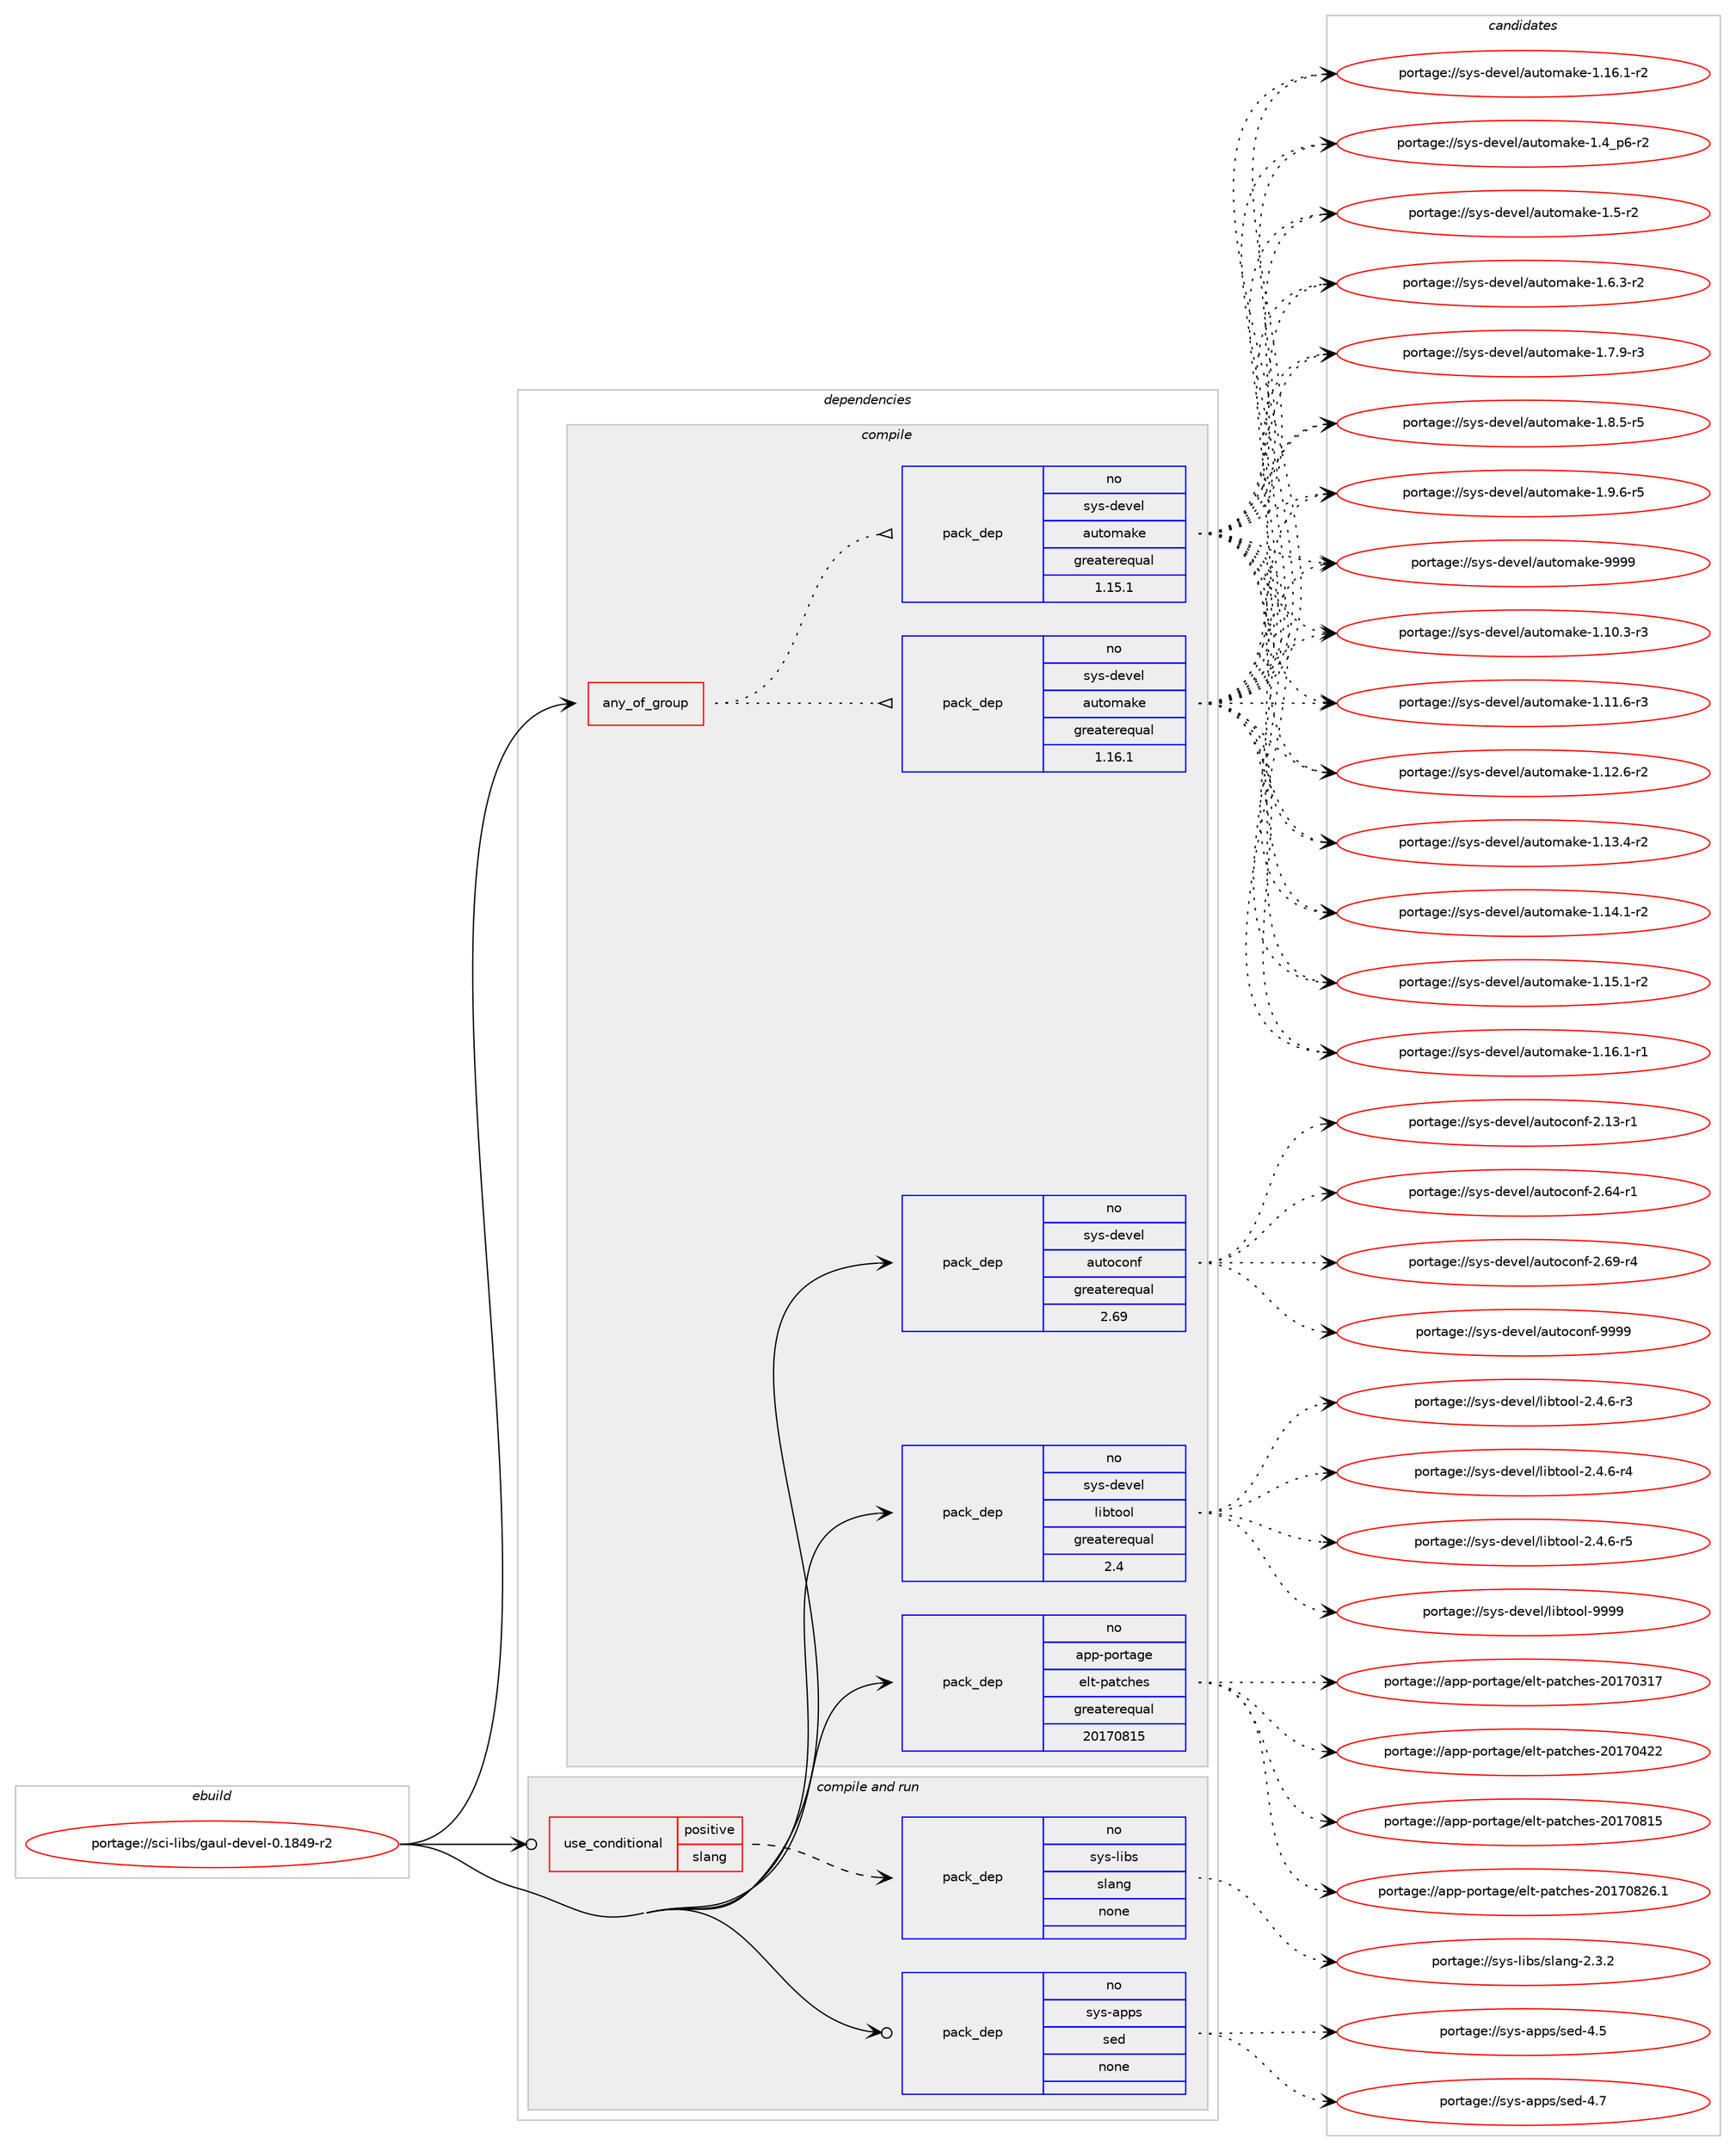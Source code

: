 digraph prolog {

# *************
# Graph options
# *************

newrank=true;
concentrate=true;
compound=true;
graph [rankdir=LR,fontname=Helvetica,fontsize=10,ranksep=1.5];#, ranksep=2.5, nodesep=0.2];
edge  [arrowhead=vee];
node  [fontname=Helvetica,fontsize=10];

# **********
# The ebuild
# **********

subgraph cluster_leftcol {
color=gray;
rank=same;
label=<<i>ebuild</i>>;
id [label="portage://sci-libs/gaul-devel-0.1849-r2", color=red, width=4, href="../sci-libs/gaul-devel-0.1849-r2.svg"];
}

# ****************
# The dependencies
# ****************

subgraph cluster_midcol {
color=gray;
label=<<i>dependencies</i>>;
subgraph cluster_compile {
fillcolor="#eeeeee";
style=filled;
label=<<i>compile</i>>;
subgraph any6404 {
dependency389773 [label=<<TABLE BORDER="0" CELLBORDER="1" CELLSPACING="0" CELLPADDING="4"><TR><TD CELLPADDING="10">any_of_group</TD></TR></TABLE>>, shape=none, color=red];subgraph pack286704 {
dependency389774 [label=<<TABLE BORDER="0" CELLBORDER="1" CELLSPACING="0" CELLPADDING="4" WIDTH="220"><TR><TD ROWSPAN="6" CELLPADDING="30">pack_dep</TD></TR><TR><TD WIDTH="110">no</TD></TR><TR><TD>sys-devel</TD></TR><TR><TD>automake</TD></TR><TR><TD>greaterequal</TD></TR><TR><TD>1.16.1</TD></TR></TABLE>>, shape=none, color=blue];
}
dependency389773:e -> dependency389774:w [weight=20,style="dotted",arrowhead="oinv"];
subgraph pack286705 {
dependency389775 [label=<<TABLE BORDER="0" CELLBORDER="1" CELLSPACING="0" CELLPADDING="4" WIDTH="220"><TR><TD ROWSPAN="6" CELLPADDING="30">pack_dep</TD></TR><TR><TD WIDTH="110">no</TD></TR><TR><TD>sys-devel</TD></TR><TR><TD>automake</TD></TR><TR><TD>greaterequal</TD></TR><TR><TD>1.15.1</TD></TR></TABLE>>, shape=none, color=blue];
}
dependency389773:e -> dependency389775:w [weight=20,style="dotted",arrowhead="oinv"];
}
id:e -> dependency389773:w [weight=20,style="solid",arrowhead="vee"];
subgraph pack286706 {
dependency389776 [label=<<TABLE BORDER="0" CELLBORDER="1" CELLSPACING="0" CELLPADDING="4" WIDTH="220"><TR><TD ROWSPAN="6" CELLPADDING="30">pack_dep</TD></TR><TR><TD WIDTH="110">no</TD></TR><TR><TD>app-portage</TD></TR><TR><TD>elt-patches</TD></TR><TR><TD>greaterequal</TD></TR><TR><TD>20170815</TD></TR></TABLE>>, shape=none, color=blue];
}
id:e -> dependency389776:w [weight=20,style="solid",arrowhead="vee"];
subgraph pack286707 {
dependency389777 [label=<<TABLE BORDER="0" CELLBORDER="1" CELLSPACING="0" CELLPADDING="4" WIDTH="220"><TR><TD ROWSPAN="6" CELLPADDING="30">pack_dep</TD></TR><TR><TD WIDTH="110">no</TD></TR><TR><TD>sys-devel</TD></TR><TR><TD>autoconf</TD></TR><TR><TD>greaterequal</TD></TR><TR><TD>2.69</TD></TR></TABLE>>, shape=none, color=blue];
}
id:e -> dependency389777:w [weight=20,style="solid",arrowhead="vee"];
subgraph pack286708 {
dependency389778 [label=<<TABLE BORDER="0" CELLBORDER="1" CELLSPACING="0" CELLPADDING="4" WIDTH="220"><TR><TD ROWSPAN="6" CELLPADDING="30">pack_dep</TD></TR><TR><TD WIDTH="110">no</TD></TR><TR><TD>sys-devel</TD></TR><TR><TD>libtool</TD></TR><TR><TD>greaterequal</TD></TR><TR><TD>2.4</TD></TR></TABLE>>, shape=none, color=blue];
}
id:e -> dependency389778:w [weight=20,style="solid",arrowhead="vee"];
}
subgraph cluster_compileandrun {
fillcolor="#eeeeee";
style=filled;
label=<<i>compile and run</i>>;
subgraph cond96459 {
dependency389779 [label=<<TABLE BORDER="0" CELLBORDER="1" CELLSPACING="0" CELLPADDING="4"><TR><TD ROWSPAN="3" CELLPADDING="10">use_conditional</TD></TR><TR><TD>positive</TD></TR><TR><TD>slang</TD></TR></TABLE>>, shape=none, color=red];
subgraph pack286709 {
dependency389780 [label=<<TABLE BORDER="0" CELLBORDER="1" CELLSPACING="0" CELLPADDING="4" WIDTH="220"><TR><TD ROWSPAN="6" CELLPADDING="30">pack_dep</TD></TR><TR><TD WIDTH="110">no</TD></TR><TR><TD>sys-libs</TD></TR><TR><TD>slang</TD></TR><TR><TD>none</TD></TR><TR><TD></TD></TR></TABLE>>, shape=none, color=blue];
}
dependency389779:e -> dependency389780:w [weight=20,style="dashed",arrowhead="vee"];
}
id:e -> dependency389779:w [weight=20,style="solid",arrowhead="odotvee"];
subgraph pack286710 {
dependency389781 [label=<<TABLE BORDER="0" CELLBORDER="1" CELLSPACING="0" CELLPADDING="4" WIDTH="220"><TR><TD ROWSPAN="6" CELLPADDING="30">pack_dep</TD></TR><TR><TD WIDTH="110">no</TD></TR><TR><TD>sys-apps</TD></TR><TR><TD>sed</TD></TR><TR><TD>none</TD></TR><TR><TD></TD></TR></TABLE>>, shape=none, color=blue];
}
id:e -> dependency389781:w [weight=20,style="solid",arrowhead="odotvee"];
}
subgraph cluster_run {
fillcolor="#eeeeee";
style=filled;
label=<<i>run</i>>;
}
}

# **************
# The candidates
# **************

subgraph cluster_choices {
rank=same;
color=gray;
label=<<i>candidates</i>>;

subgraph choice286704 {
color=black;
nodesep=1;
choiceportage11512111545100101118101108479711711611110997107101454946494846514511451 [label="portage://sys-devel/automake-1.10.3-r3", color=red, width=4,href="../sys-devel/automake-1.10.3-r3.svg"];
choiceportage11512111545100101118101108479711711611110997107101454946494946544511451 [label="portage://sys-devel/automake-1.11.6-r3", color=red, width=4,href="../sys-devel/automake-1.11.6-r3.svg"];
choiceportage11512111545100101118101108479711711611110997107101454946495046544511450 [label="portage://sys-devel/automake-1.12.6-r2", color=red, width=4,href="../sys-devel/automake-1.12.6-r2.svg"];
choiceportage11512111545100101118101108479711711611110997107101454946495146524511450 [label="portage://sys-devel/automake-1.13.4-r2", color=red, width=4,href="../sys-devel/automake-1.13.4-r2.svg"];
choiceportage11512111545100101118101108479711711611110997107101454946495246494511450 [label="portage://sys-devel/automake-1.14.1-r2", color=red, width=4,href="../sys-devel/automake-1.14.1-r2.svg"];
choiceportage11512111545100101118101108479711711611110997107101454946495346494511450 [label="portage://sys-devel/automake-1.15.1-r2", color=red, width=4,href="../sys-devel/automake-1.15.1-r2.svg"];
choiceportage11512111545100101118101108479711711611110997107101454946495446494511449 [label="portage://sys-devel/automake-1.16.1-r1", color=red, width=4,href="../sys-devel/automake-1.16.1-r1.svg"];
choiceportage11512111545100101118101108479711711611110997107101454946495446494511450 [label="portage://sys-devel/automake-1.16.1-r2", color=red, width=4,href="../sys-devel/automake-1.16.1-r2.svg"];
choiceportage115121115451001011181011084797117116111109971071014549465295112544511450 [label="portage://sys-devel/automake-1.4_p6-r2", color=red, width=4,href="../sys-devel/automake-1.4_p6-r2.svg"];
choiceportage11512111545100101118101108479711711611110997107101454946534511450 [label="portage://sys-devel/automake-1.5-r2", color=red, width=4,href="../sys-devel/automake-1.5-r2.svg"];
choiceportage115121115451001011181011084797117116111109971071014549465446514511450 [label="portage://sys-devel/automake-1.6.3-r2", color=red, width=4,href="../sys-devel/automake-1.6.3-r2.svg"];
choiceportage115121115451001011181011084797117116111109971071014549465546574511451 [label="portage://sys-devel/automake-1.7.9-r3", color=red, width=4,href="../sys-devel/automake-1.7.9-r3.svg"];
choiceportage115121115451001011181011084797117116111109971071014549465646534511453 [label="portage://sys-devel/automake-1.8.5-r5", color=red, width=4,href="../sys-devel/automake-1.8.5-r5.svg"];
choiceportage115121115451001011181011084797117116111109971071014549465746544511453 [label="portage://sys-devel/automake-1.9.6-r5", color=red, width=4,href="../sys-devel/automake-1.9.6-r5.svg"];
choiceportage115121115451001011181011084797117116111109971071014557575757 [label="portage://sys-devel/automake-9999", color=red, width=4,href="../sys-devel/automake-9999.svg"];
dependency389774:e -> choiceportage11512111545100101118101108479711711611110997107101454946494846514511451:w [style=dotted,weight="100"];
dependency389774:e -> choiceportage11512111545100101118101108479711711611110997107101454946494946544511451:w [style=dotted,weight="100"];
dependency389774:e -> choiceportage11512111545100101118101108479711711611110997107101454946495046544511450:w [style=dotted,weight="100"];
dependency389774:e -> choiceportage11512111545100101118101108479711711611110997107101454946495146524511450:w [style=dotted,weight="100"];
dependency389774:e -> choiceportage11512111545100101118101108479711711611110997107101454946495246494511450:w [style=dotted,weight="100"];
dependency389774:e -> choiceportage11512111545100101118101108479711711611110997107101454946495346494511450:w [style=dotted,weight="100"];
dependency389774:e -> choiceportage11512111545100101118101108479711711611110997107101454946495446494511449:w [style=dotted,weight="100"];
dependency389774:e -> choiceportage11512111545100101118101108479711711611110997107101454946495446494511450:w [style=dotted,weight="100"];
dependency389774:e -> choiceportage115121115451001011181011084797117116111109971071014549465295112544511450:w [style=dotted,weight="100"];
dependency389774:e -> choiceportage11512111545100101118101108479711711611110997107101454946534511450:w [style=dotted,weight="100"];
dependency389774:e -> choiceportage115121115451001011181011084797117116111109971071014549465446514511450:w [style=dotted,weight="100"];
dependency389774:e -> choiceportage115121115451001011181011084797117116111109971071014549465546574511451:w [style=dotted,weight="100"];
dependency389774:e -> choiceportage115121115451001011181011084797117116111109971071014549465646534511453:w [style=dotted,weight="100"];
dependency389774:e -> choiceportage115121115451001011181011084797117116111109971071014549465746544511453:w [style=dotted,weight="100"];
dependency389774:e -> choiceportage115121115451001011181011084797117116111109971071014557575757:w [style=dotted,weight="100"];
}
subgraph choice286705 {
color=black;
nodesep=1;
choiceportage11512111545100101118101108479711711611110997107101454946494846514511451 [label="portage://sys-devel/automake-1.10.3-r3", color=red, width=4,href="../sys-devel/automake-1.10.3-r3.svg"];
choiceportage11512111545100101118101108479711711611110997107101454946494946544511451 [label="portage://sys-devel/automake-1.11.6-r3", color=red, width=4,href="../sys-devel/automake-1.11.6-r3.svg"];
choiceportage11512111545100101118101108479711711611110997107101454946495046544511450 [label="portage://sys-devel/automake-1.12.6-r2", color=red, width=4,href="../sys-devel/automake-1.12.6-r2.svg"];
choiceportage11512111545100101118101108479711711611110997107101454946495146524511450 [label="portage://sys-devel/automake-1.13.4-r2", color=red, width=4,href="../sys-devel/automake-1.13.4-r2.svg"];
choiceportage11512111545100101118101108479711711611110997107101454946495246494511450 [label="portage://sys-devel/automake-1.14.1-r2", color=red, width=4,href="../sys-devel/automake-1.14.1-r2.svg"];
choiceportage11512111545100101118101108479711711611110997107101454946495346494511450 [label="portage://sys-devel/automake-1.15.1-r2", color=red, width=4,href="../sys-devel/automake-1.15.1-r2.svg"];
choiceportage11512111545100101118101108479711711611110997107101454946495446494511449 [label="portage://sys-devel/automake-1.16.1-r1", color=red, width=4,href="../sys-devel/automake-1.16.1-r1.svg"];
choiceportage11512111545100101118101108479711711611110997107101454946495446494511450 [label="portage://sys-devel/automake-1.16.1-r2", color=red, width=4,href="../sys-devel/automake-1.16.1-r2.svg"];
choiceportage115121115451001011181011084797117116111109971071014549465295112544511450 [label="portage://sys-devel/automake-1.4_p6-r2", color=red, width=4,href="../sys-devel/automake-1.4_p6-r2.svg"];
choiceportage11512111545100101118101108479711711611110997107101454946534511450 [label="portage://sys-devel/automake-1.5-r2", color=red, width=4,href="../sys-devel/automake-1.5-r2.svg"];
choiceportage115121115451001011181011084797117116111109971071014549465446514511450 [label="portage://sys-devel/automake-1.6.3-r2", color=red, width=4,href="../sys-devel/automake-1.6.3-r2.svg"];
choiceportage115121115451001011181011084797117116111109971071014549465546574511451 [label="portage://sys-devel/automake-1.7.9-r3", color=red, width=4,href="../sys-devel/automake-1.7.9-r3.svg"];
choiceportage115121115451001011181011084797117116111109971071014549465646534511453 [label="portage://sys-devel/automake-1.8.5-r5", color=red, width=4,href="../sys-devel/automake-1.8.5-r5.svg"];
choiceportage115121115451001011181011084797117116111109971071014549465746544511453 [label="portage://sys-devel/automake-1.9.6-r5", color=red, width=4,href="../sys-devel/automake-1.9.6-r5.svg"];
choiceportage115121115451001011181011084797117116111109971071014557575757 [label="portage://sys-devel/automake-9999", color=red, width=4,href="../sys-devel/automake-9999.svg"];
dependency389775:e -> choiceportage11512111545100101118101108479711711611110997107101454946494846514511451:w [style=dotted,weight="100"];
dependency389775:e -> choiceportage11512111545100101118101108479711711611110997107101454946494946544511451:w [style=dotted,weight="100"];
dependency389775:e -> choiceportage11512111545100101118101108479711711611110997107101454946495046544511450:w [style=dotted,weight="100"];
dependency389775:e -> choiceportage11512111545100101118101108479711711611110997107101454946495146524511450:w [style=dotted,weight="100"];
dependency389775:e -> choiceportage11512111545100101118101108479711711611110997107101454946495246494511450:w [style=dotted,weight="100"];
dependency389775:e -> choiceportage11512111545100101118101108479711711611110997107101454946495346494511450:w [style=dotted,weight="100"];
dependency389775:e -> choiceportage11512111545100101118101108479711711611110997107101454946495446494511449:w [style=dotted,weight="100"];
dependency389775:e -> choiceportage11512111545100101118101108479711711611110997107101454946495446494511450:w [style=dotted,weight="100"];
dependency389775:e -> choiceportage115121115451001011181011084797117116111109971071014549465295112544511450:w [style=dotted,weight="100"];
dependency389775:e -> choiceportage11512111545100101118101108479711711611110997107101454946534511450:w [style=dotted,weight="100"];
dependency389775:e -> choiceportage115121115451001011181011084797117116111109971071014549465446514511450:w [style=dotted,weight="100"];
dependency389775:e -> choiceportage115121115451001011181011084797117116111109971071014549465546574511451:w [style=dotted,weight="100"];
dependency389775:e -> choiceportage115121115451001011181011084797117116111109971071014549465646534511453:w [style=dotted,weight="100"];
dependency389775:e -> choiceportage115121115451001011181011084797117116111109971071014549465746544511453:w [style=dotted,weight="100"];
dependency389775:e -> choiceportage115121115451001011181011084797117116111109971071014557575757:w [style=dotted,weight="100"];
}
subgraph choice286706 {
color=black;
nodesep=1;
choiceportage97112112451121111141169710310147101108116451129711699104101115455048495548514955 [label="portage://app-portage/elt-patches-20170317", color=red, width=4,href="../app-portage/elt-patches-20170317.svg"];
choiceportage97112112451121111141169710310147101108116451129711699104101115455048495548525050 [label="portage://app-portage/elt-patches-20170422", color=red, width=4,href="../app-portage/elt-patches-20170422.svg"];
choiceportage97112112451121111141169710310147101108116451129711699104101115455048495548564953 [label="portage://app-portage/elt-patches-20170815", color=red, width=4,href="../app-portage/elt-patches-20170815.svg"];
choiceportage971121124511211111411697103101471011081164511297116991041011154550484955485650544649 [label="portage://app-portage/elt-patches-20170826.1", color=red, width=4,href="../app-portage/elt-patches-20170826.1.svg"];
dependency389776:e -> choiceportage97112112451121111141169710310147101108116451129711699104101115455048495548514955:w [style=dotted,weight="100"];
dependency389776:e -> choiceportage97112112451121111141169710310147101108116451129711699104101115455048495548525050:w [style=dotted,weight="100"];
dependency389776:e -> choiceportage97112112451121111141169710310147101108116451129711699104101115455048495548564953:w [style=dotted,weight="100"];
dependency389776:e -> choiceportage971121124511211111411697103101471011081164511297116991041011154550484955485650544649:w [style=dotted,weight="100"];
}
subgraph choice286707 {
color=black;
nodesep=1;
choiceportage1151211154510010111810110847971171161119911111010245504649514511449 [label="portage://sys-devel/autoconf-2.13-r1", color=red, width=4,href="../sys-devel/autoconf-2.13-r1.svg"];
choiceportage1151211154510010111810110847971171161119911111010245504654524511449 [label="portage://sys-devel/autoconf-2.64-r1", color=red, width=4,href="../sys-devel/autoconf-2.64-r1.svg"];
choiceportage1151211154510010111810110847971171161119911111010245504654574511452 [label="portage://sys-devel/autoconf-2.69-r4", color=red, width=4,href="../sys-devel/autoconf-2.69-r4.svg"];
choiceportage115121115451001011181011084797117116111991111101024557575757 [label="portage://sys-devel/autoconf-9999", color=red, width=4,href="../sys-devel/autoconf-9999.svg"];
dependency389777:e -> choiceportage1151211154510010111810110847971171161119911111010245504649514511449:w [style=dotted,weight="100"];
dependency389777:e -> choiceportage1151211154510010111810110847971171161119911111010245504654524511449:w [style=dotted,weight="100"];
dependency389777:e -> choiceportage1151211154510010111810110847971171161119911111010245504654574511452:w [style=dotted,weight="100"];
dependency389777:e -> choiceportage115121115451001011181011084797117116111991111101024557575757:w [style=dotted,weight="100"];
}
subgraph choice286708 {
color=black;
nodesep=1;
choiceportage1151211154510010111810110847108105981161111111084550465246544511451 [label="portage://sys-devel/libtool-2.4.6-r3", color=red, width=4,href="../sys-devel/libtool-2.4.6-r3.svg"];
choiceportage1151211154510010111810110847108105981161111111084550465246544511452 [label="portage://sys-devel/libtool-2.4.6-r4", color=red, width=4,href="../sys-devel/libtool-2.4.6-r4.svg"];
choiceportage1151211154510010111810110847108105981161111111084550465246544511453 [label="portage://sys-devel/libtool-2.4.6-r5", color=red, width=4,href="../sys-devel/libtool-2.4.6-r5.svg"];
choiceportage1151211154510010111810110847108105981161111111084557575757 [label="portage://sys-devel/libtool-9999", color=red, width=4,href="../sys-devel/libtool-9999.svg"];
dependency389778:e -> choiceportage1151211154510010111810110847108105981161111111084550465246544511451:w [style=dotted,weight="100"];
dependency389778:e -> choiceportage1151211154510010111810110847108105981161111111084550465246544511452:w [style=dotted,weight="100"];
dependency389778:e -> choiceportage1151211154510010111810110847108105981161111111084550465246544511453:w [style=dotted,weight="100"];
dependency389778:e -> choiceportage1151211154510010111810110847108105981161111111084557575757:w [style=dotted,weight="100"];
}
subgraph choice286709 {
color=black;
nodesep=1;
choiceportage11512111545108105981154711510897110103455046514650 [label="portage://sys-libs/slang-2.3.2", color=red, width=4,href="../sys-libs/slang-2.3.2.svg"];
dependency389780:e -> choiceportage11512111545108105981154711510897110103455046514650:w [style=dotted,weight="100"];
}
subgraph choice286710 {
color=black;
nodesep=1;
choiceportage11512111545971121121154711510110045524653 [label="portage://sys-apps/sed-4.5", color=red, width=4,href="../sys-apps/sed-4.5.svg"];
choiceportage11512111545971121121154711510110045524655 [label="portage://sys-apps/sed-4.7", color=red, width=4,href="../sys-apps/sed-4.7.svg"];
dependency389781:e -> choiceportage11512111545971121121154711510110045524653:w [style=dotted,weight="100"];
dependency389781:e -> choiceportage11512111545971121121154711510110045524655:w [style=dotted,weight="100"];
}
}

}
